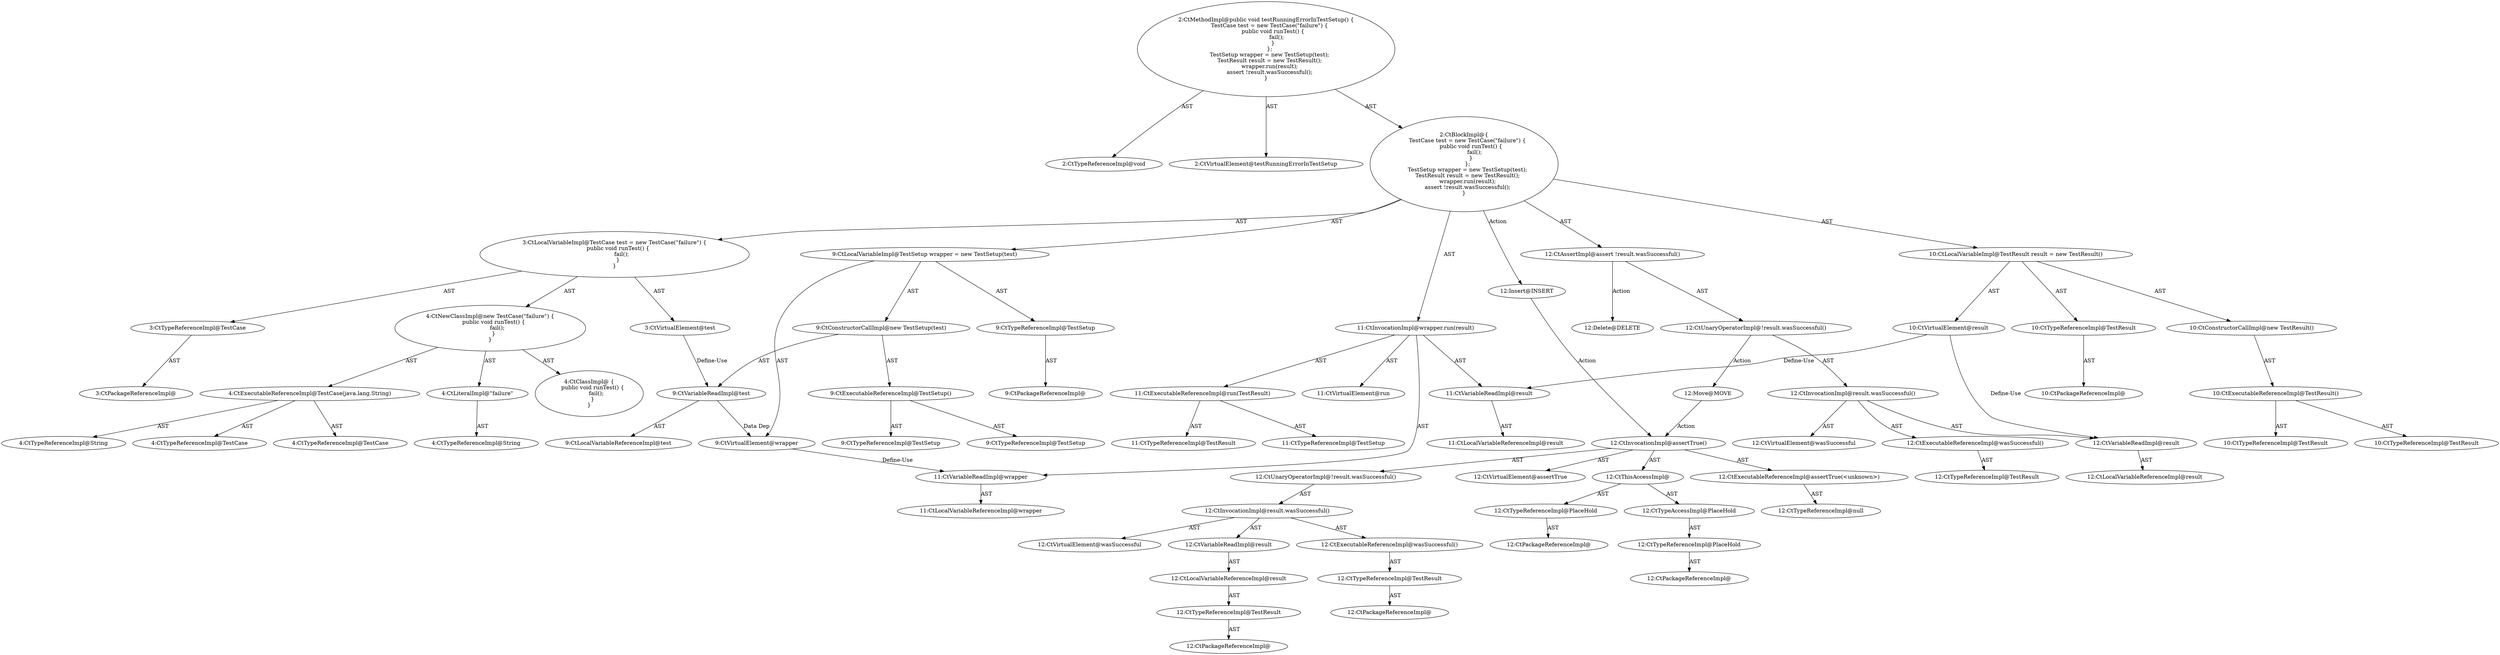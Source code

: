 digraph "testRunningErrorInTestSetup#?" {
0 [label="2:CtTypeReferenceImpl@void" shape=ellipse]
1 [label="2:CtVirtualElement@testRunningErrorInTestSetup" shape=ellipse]
2 [label="3:CtTypeReferenceImpl@TestCase" shape=ellipse]
3 [label="3:CtPackageReferenceImpl@" shape=ellipse]
4 [label="4:CtExecutableReferenceImpl@TestCase(java.lang.String)" shape=ellipse]
5 [label="4:CtTypeReferenceImpl@TestCase" shape=ellipse]
6 [label="4:CtTypeReferenceImpl@TestCase" shape=ellipse]
7 [label="4:CtTypeReferenceImpl@String" shape=ellipse]
8 [label="4:CtLiteralImpl@\"failure\"" shape=ellipse]
9 [label="4:CtTypeReferenceImpl@String" shape=ellipse]
10 [label="4:CtNewClassImpl@new TestCase(\"failure\") \{
    public void runTest() \{
        fail();
    \}
\}" shape=ellipse]
11 [label="4:CtClassImpl@ \{
    public void runTest() \{
        fail();
    \}
\}" shape=ellipse]
12 [label="3:CtVirtualElement@test" shape=ellipse]
13 [label="3:CtLocalVariableImpl@TestCase test = new TestCase(\"failure\") \{
    public void runTest() \{
        fail();
    \}
\}" shape=ellipse]
14 [label="9:CtTypeReferenceImpl@TestSetup" shape=ellipse]
15 [label="9:CtPackageReferenceImpl@" shape=ellipse]
16 [label="9:CtExecutableReferenceImpl@TestSetup()" shape=ellipse]
17 [label="9:CtTypeReferenceImpl@TestSetup" shape=ellipse]
18 [label="9:CtTypeReferenceImpl@TestSetup" shape=ellipse]
19 [label="9:CtVariableReadImpl@test" shape=ellipse]
20 [label="9:CtLocalVariableReferenceImpl@test" shape=ellipse]
21 [label="9:CtConstructorCallImpl@new TestSetup(test)" shape=ellipse]
22 [label="9:CtVirtualElement@wrapper" shape=ellipse]
23 [label="9:CtLocalVariableImpl@TestSetup wrapper = new TestSetup(test)" shape=ellipse]
24 [label="10:CtTypeReferenceImpl@TestResult" shape=ellipse]
25 [label="10:CtPackageReferenceImpl@" shape=ellipse]
26 [label="10:CtExecutableReferenceImpl@TestResult()" shape=ellipse]
27 [label="10:CtTypeReferenceImpl@TestResult" shape=ellipse]
28 [label="10:CtTypeReferenceImpl@TestResult" shape=ellipse]
29 [label="10:CtConstructorCallImpl@new TestResult()" shape=ellipse]
30 [label="10:CtVirtualElement@result" shape=ellipse]
31 [label="10:CtLocalVariableImpl@TestResult result = new TestResult()" shape=ellipse]
32 [label="11:CtExecutableReferenceImpl@run(TestResult)" shape=ellipse]
33 [label="11:CtTypeReferenceImpl@TestSetup" shape=ellipse]
34 [label="11:CtTypeReferenceImpl@TestResult" shape=ellipse]
35 [label="11:CtVirtualElement@run" shape=ellipse]
36 [label="11:CtVariableReadImpl@wrapper" shape=ellipse]
37 [label="11:CtLocalVariableReferenceImpl@wrapper" shape=ellipse]
38 [label="11:CtVariableReadImpl@result" shape=ellipse]
39 [label="11:CtLocalVariableReferenceImpl@result" shape=ellipse]
40 [label="11:CtInvocationImpl@wrapper.run(result)" shape=ellipse]
41 [label="12:CtExecutableReferenceImpl@wasSuccessful()" shape=ellipse]
42 [label="12:CtTypeReferenceImpl@TestResult" shape=ellipse]
43 [label="12:CtVirtualElement@wasSuccessful" shape=ellipse]
44 [label="12:CtVariableReadImpl@result" shape=ellipse]
45 [label="12:CtLocalVariableReferenceImpl@result" shape=ellipse]
46 [label="12:CtInvocationImpl@result.wasSuccessful()" shape=ellipse]
47 [label="12:CtUnaryOperatorImpl@!result.wasSuccessful()" shape=ellipse]
48 [label="12:CtAssertImpl@assert !result.wasSuccessful()" shape=ellipse]
49 [label="2:CtBlockImpl@\{
    TestCase test = new TestCase(\"failure\") \{
        public void runTest() \{
            fail();
        \}
    \};
    TestSetup wrapper = new TestSetup(test);
    TestResult result = new TestResult();
    wrapper.run(result);
    assert !result.wasSuccessful();
\}" shape=ellipse]
50 [label="2:CtMethodImpl@public void testRunningErrorInTestSetup() \{
    TestCase test = new TestCase(\"failure\") \{
        public void runTest() \{
            fail();
        \}
    \};
    TestSetup wrapper = new TestSetup(test);
    TestResult result = new TestResult();
    wrapper.run(result);
    assert !result.wasSuccessful();
\}" shape=ellipse]
51 [label="12:Delete@DELETE" shape=ellipse]
52 [label="12:Insert@INSERT" shape=ellipse]
53 [label="12:CtPackageReferenceImpl@" shape=ellipse]
54 [label="12:CtTypeReferenceImpl@PlaceHold" shape=ellipse]
55 [label="12:CtPackageReferenceImpl@" shape=ellipse]
56 [label="12:CtTypeReferenceImpl@PlaceHold" shape=ellipse]
57 [label="12:CtTypeAccessImpl@PlaceHold" shape=ellipse]
58 [label="12:CtThisAccessImpl@" shape=ellipse]
59 [label="12:CtTypeReferenceImpl@null" shape=ellipse]
60 [label="12:CtExecutableReferenceImpl@assertTrue(<unknown>)" shape=ellipse]
61 [label="12:CtPackageReferenceImpl@" shape=ellipse]
62 [label="12:CtTypeReferenceImpl@TestResult" shape=ellipse]
63 [label="12:CtLocalVariableReferenceImpl@result" shape=ellipse]
64 [label="12:CtVariableReadImpl@result" shape=ellipse]
65 [label="12:CtPackageReferenceImpl@" shape=ellipse]
66 [label="12:CtTypeReferenceImpl@TestResult" shape=ellipse]
67 [label="12:CtExecutableReferenceImpl@wasSuccessful()" shape=ellipse]
68 [label="12:CtInvocationImpl@result.wasSuccessful()" shape=ellipse]
69 [label="12:CtVirtualElement@wasSuccessful" shape=ellipse]
70 [label="12:CtUnaryOperatorImpl@!result.wasSuccessful()" shape=ellipse]
71 [label="12:CtInvocationImpl@assertTrue()" shape=ellipse]
72 [label="12:CtVirtualElement@assertTrue" shape=ellipse]
73 [label="12:Move@MOVE" shape=ellipse]
2 -> 3 [label="AST"];
4 -> 5 [label="AST"];
4 -> 6 [label="AST"];
4 -> 7 [label="AST"];
8 -> 9 [label="AST"];
10 -> 4 [label="AST"];
10 -> 8 [label="AST"];
10 -> 11 [label="AST"];
12 -> 19 [label="Define-Use"];
13 -> 12 [label="AST"];
13 -> 2 [label="AST"];
13 -> 10 [label="AST"];
14 -> 15 [label="AST"];
16 -> 17 [label="AST"];
16 -> 18 [label="AST"];
19 -> 20 [label="AST"];
19 -> 22 [label="Data Dep"];
21 -> 16 [label="AST"];
21 -> 19 [label="AST"];
22 -> 36 [label="Define-Use"];
23 -> 22 [label="AST"];
23 -> 14 [label="AST"];
23 -> 21 [label="AST"];
24 -> 25 [label="AST"];
26 -> 27 [label="AST"];
26 -> 28 [label="AST"];
29 -> 26 [label="AST"];
30 -> 38 [label="Define-Use"];
30 -> 44 [label="Define-Use"];
31 -> 30 [label="AST"];
31 -> 24 [label="AST"];
31 -> 29 [label="AST"];
32 -> 33 [label="AST"];
32 -> 34 [label="AST"];
36 -> 37 [label="AST"];
38 -> 39 [label="AST"];
40 -> 35 [label="AST"];
40 -> 36 [label="AST"];
40 -> 32 [label="AST"];
40 -> 38 [label="AST"];
41 -> 42 [label="AST"];
44 -> 45 [label="AST"];
46 -> 43 [label="AST"];
46 -> 44 [label="AST"];
46 -> 41 [label="AST"];
47 -> 46 [label="AST"];
47 -> 73 [label="Action"];
48 -> 47 [label="AST"];
48 -> 51 [label="Action"];
49 -> 13 [label="AST"];
49 -> 23 [label="AST"];
49 -> 31 [label="AST"];
49 -> 40 [label="AST"];
49 -> 48 [label="AST"];
49 -> 52 [label="Action"];
50 -> 1 [label="AST"];
50 -> 0 [label="AST"];
50 -> 49 [label="AST"];
52 -> 71 [label="Action"];
54 -> 53 [label="AST"];
56 -> 55 [label="AST"];
57 -> 56 [label="AST"];
58 -> 54 [label="AST"];
58 -> 57 [label="AST"];
60 -> 59 [label="AST"];
62 -> 61 [label="AST"];
63 -> 62 [label="AST"];
64 -> 63 [label="AST"];
66 -> 65 [label="AST"];
67 -> 66 [label="AST"];
68 -> 69 [label="AST"];
68 -> 64 [label="AST"];
68 -> 67 [label="AST"];
70 -> 68 [label="AST"];
71 -> 72 [label="AST"];
71 -> 58 [label="AST"];
71 -> 60 [label="AST"];
71 -> 70 [label="AST"];
73 -> 71 [label="Action"];
}
